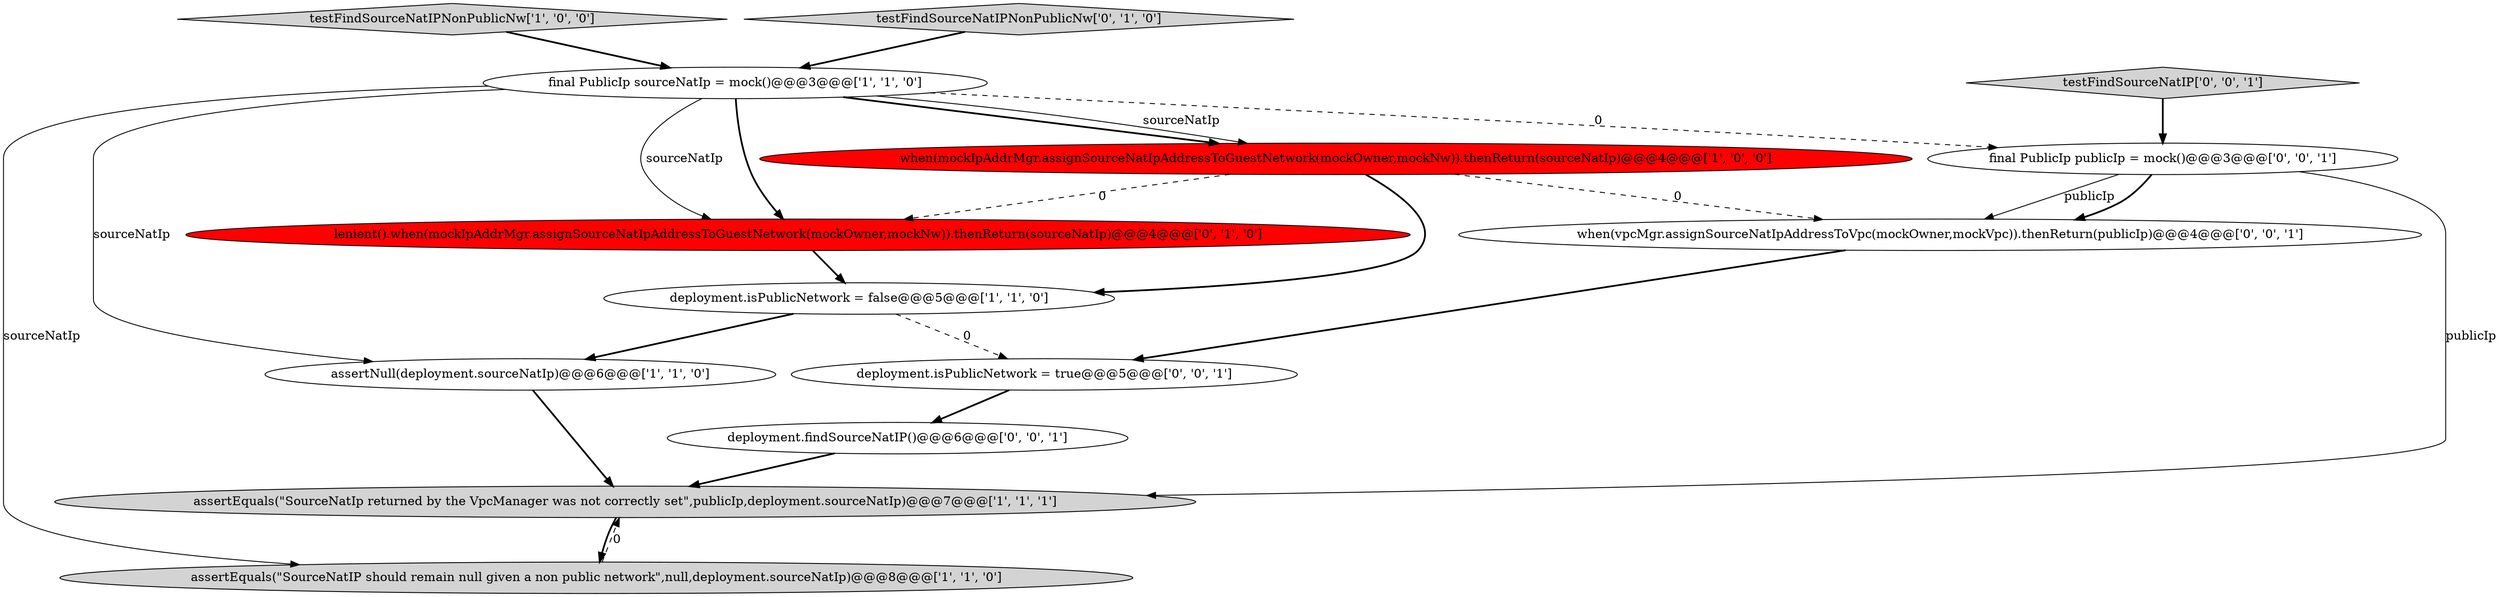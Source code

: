 digraph {
0 [style = filled, label = "final PublicIp sourceNatIp = mock()@@@3@@@['1', '1', '0']", fillcolor = white, shape = ellipse image = "AAA0AAABBB1BBB"];
4 [style = filled, label = "assertEquals(\"SourceNatIp returned by the VpcManager was not correctly set\",publicIp,deployment.sourceNatIp)@@@7@@@['1', '1', '1']", fillcolor = lightgray, shape = ellipse image = "AAA0AAABBB1BBB"];
1 [style = filled, label = "assertNull(deployment.sourceNatIp)@@@6@@@['1', '1', '0']", fillcolor = white, shape = ellipse image = "AAA0AAABBB1BBB"];
5 [style = filled, label = "testFindSourceNatIPNonPublicNw['1', '0', '0']", fillcolor = lightgray, shape = diamond image = "AAA0AAABBB1BBB"];
9 [style = filled, label = "deployment.isPublicNetwork = true@@@5@@@['0', '0', '1']", fillcolor = white, shape = ellipse image = "AAA0AAABBB3BBB"];
12 [style = filled, label = "deployment.findSourceNatIP()@@@6@@@['0', '0', '1']", fillcolor = white, shape = ellipse image = "AAA0AAABBB3BBB"];
6 [style = filled, label = "assertEquals(\"SourceNatIP should remain null given a non public network\",null,deployment.sourceNatIp)@@@8@@@['1', '1', '0']", fillcolor = lightgray, shape = ellipse image = "AAA0AAABBB1BBB"];
8 [style = filled, label = "lenient().when(mockIpAddrMgr.assignSourceNatIpAddressToGuestNetwork(mockOwner,mockNw)).thenReturn(sourceNatIp)@@@4@@@['0', '1', '0']", fillcolor = red, shape = ellipse image = "AAA1AAABBB2BBB"];
11 [style = filled, label = "when(vpcMgr.assignSourceNatIpAddressToVpc(mockOwner,mockVpc)).thenReturn(publicIp)@@@4@@@['0', '0', '1']", fillcolor = white, shape = ellipse image = "AAA0AAABBB3BBB"];
10 [style = filled, label = "final PublicIp publicIp = mock()@@@3@@@['0', '0', '1']", fillcolor = white, shape = ellipse image = "AAA0AAABBB3BBB"];
2 [style = filled, label = "when(mockIpAddrMgr.assignSourceNatIpAddressToGuestNetwork(mockOwner,mockNw)).thenReturn(sourceNatIp)@@@4@@@['1', '0', '0']", fillcolor = red, shape = ellipse image = "AAA1AAABBB1BBB"];
13 [style = filled, label = "testFindSourceNatIP['0', '0', '1']", fillcolor = lightgray, shape = diamond image = "AAA0AAABBB3BBB"];
3 [style = filled, label = "deployment.isPublicNetwork = false@@@5@@@['1', '1', '0']", fillcolor = white, shape = ellipse image = "AAA0AAABBB1BBB"];
7 [style = filled, label = "testFindSourceNatIPNonPublicNw['0', '1', '0']", fillcolor = lightgray, shape = diamond image = "AAA0AAABBB2BBB"];
13->10 [style = bold, label=""];
1->4 [style = bold, label=""];
0->1 [style = solid, label="sourceNatIp"];
3->1 [style = bold, label=""];
4->6 [style = bold, label=""];
2->3 [style = bold, label=""];
0->2 [style = bold, label=""];
8->3 [style = bold, label=""];
7->0 [style = bold, label=""];
10->11 [style = solid, label="publicIp"];
10->4 [style = solid, label="publicIp"];
0->8 [style = solid, label="sourceNatIp"];
11->9 [style = bold, label=""];
2->8 [style = dashed, label="0"];
0->2 [style = solid, label="sourceNatIp"];
0->10 [style = dashed, label="0"];
6->4 [style = dashed, label="0"];
5->0 [style = bold, label=""];
12->4 [style = bold, label=""];
3->9 [style = dashed, label="0"];
0->6 [style = solid, label="sourceNatIp"];
0->8 [style = bold, label=""];
2->11 [style = dashed, label="0"];
9->12 [style = bold, label=""];
10->11 [style = bold, label=""];
}
